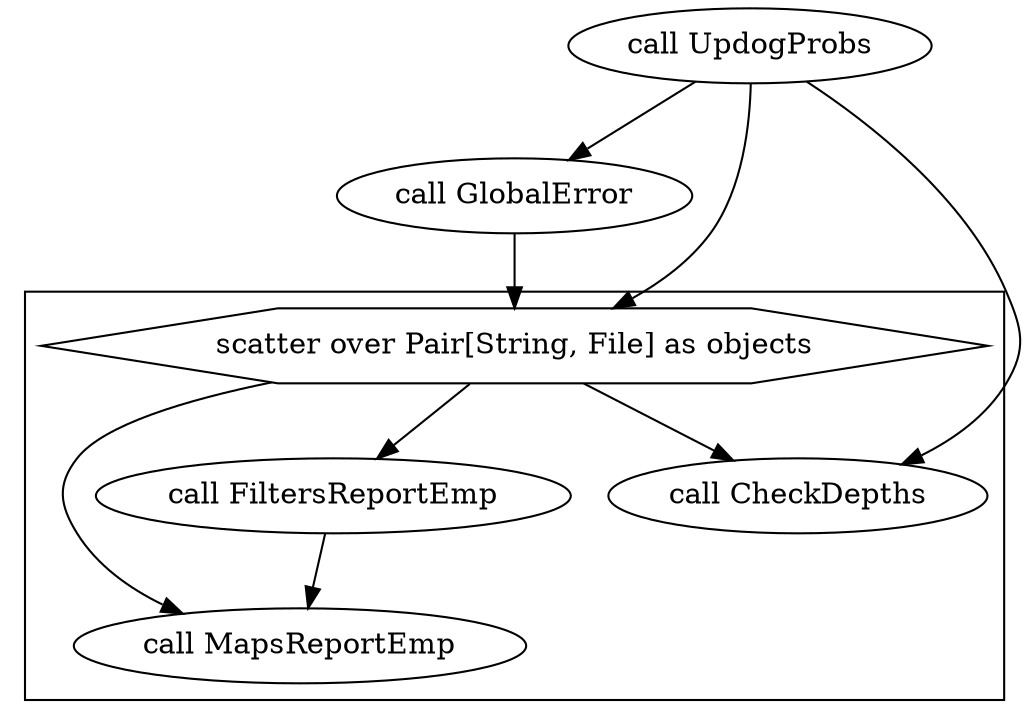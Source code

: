 digraph UpdogMaps {
  #rankdir=LR;
  compound=true;

  # Links
  CALL_GlobalError -> SCATTER_0_VARIABLE_objects
  SCATTER_0_VARIABLE_objects -> CALL_CheckDepths
  SCATTER_0_VARIABLE_objects -> CALL_MapsReportEmp
  CALL_UpdogProbs -> CALL_CheckDepths
  SCATTER_0_VARIABLE_objects -> CALL_FiltersReportEmp
  CALL_FiltersReportEmp -> CALL_MapsReportEmp
  CALL_UpdogProbs -> SCATTER_0_VARIABLE_objects
  CALL_UpdogProbs -> CALL_GlobalError

  # Nodes
  CALL_UpdogProbs [label="call UpdogProbs"]
  CALL_GlobalError [label="call GlobalError"]
  subgraph cluster_0 {
    style="filled,solid";
    fillcolor=white;
    CALL_FiltersReportEmp [label="call FiltersReportEmp"]
    CALL_CheckDepths [label="call CheckDepths"]
    CALL_MapsReportEmp [label="call MapsReportEmp"]
    SCATTER_0_VARIABLE_objects [shape="hexagon" label="scatter over Pair[String, File] as objects"]
  }
}
